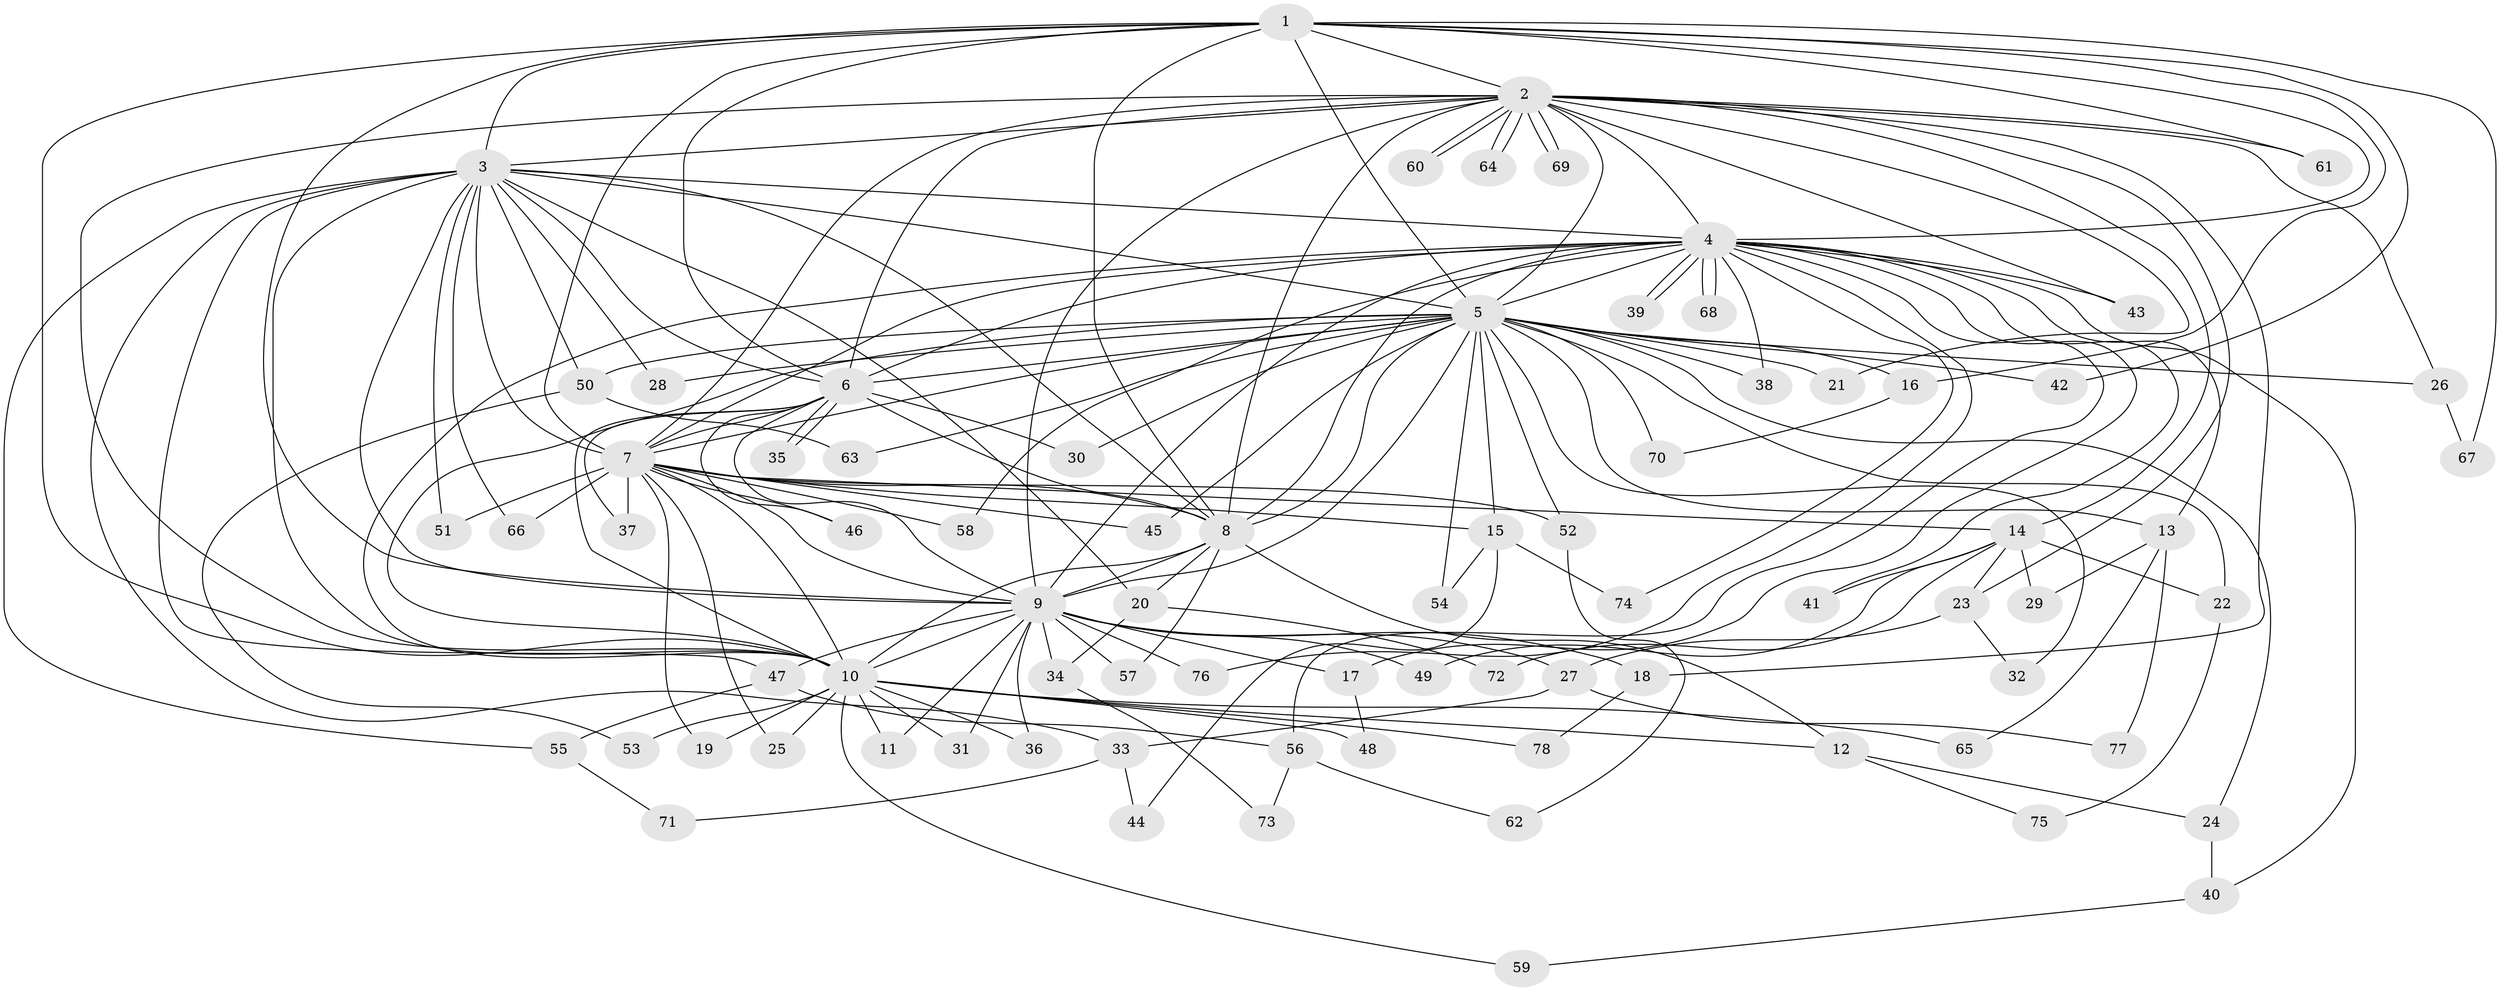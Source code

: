 // coarse degree distribution, {22: 0.017241379310344827, 30: 0.017241379310344827, 15: 0.017241379310344827, 23: 0.017241379310344827, 10: 0.017241379310344827, 9: 0.017241379310344827, 17: 0.017241379310344827, 18: 0.017241379310344827, 2: 0.5517241379310345, 4: 0.1206896551724138, 5: 0.05172413793103448, 8: 0.017241379310344827, 3: 0.06896551724137931, 1: 0.05172413793103448}
// Generated by graph-tools (version 1.1) at 2025/51/02/27/25 19:51:44]
// undirected, 78 vertices, 181 edges
graph export_dot {
graph [start="1"]
  node [color=gray90,style=filled];
  1;
  2;
  3;
  4;
  5;
  6;
  7;
  8;
  9;
  10;
  11;
  12;
  13;
  14;
  15;
  16;
  17;
  18;
  19;
  20;
  21;
  22;
  23;
  24;
  25;
  26;
  27;
  28;
  29;
  30;
  31;
  32;
  33;
  34;
  35;
  36;
  37;
  38;
  39;
  40;
  41;
  42;
  43;
  44;
  45;
  46;
  47;
  48;
  49;
  50;
  51;
  52;
  53;
  54;
  55;
  56;
  57;
  58;
  59;
  60;
  61;
  62;
  63;
  64;
  65;
  66;
  67;
  68;
  69;
  70;
  71;
  72;
  73;
  74;
  75;
  76;
  77;
  78;
  1 -- 2;
  1 -- 3;
  1 -- 4;
  1 -- 5;
  1 -- 6;
  1 -- 7;
  1 -- 8;
  1 -- 9;
  1 -- 10;
  1 -- 16;
  1 -- 42;
  1 -- 61;
  1 -- 67;
  2 -- 3;
  2 -- 4;
  2 -- 5;
  2 -- 6;
  2 -- 7;
  2 -- 8;
  2 -- 9;
  2 -- 10;
  2 -- 14;
  2 -- 18;
  2 -- 21;
  2 -- 23;
  2 -- 26;
  2 -- 43;
  2 -- 60;
  2 -- 60;
  2 -- 61;
  2 -- 64;
  2 -- 64;
  2 -- 69;
  2 -- 69;
  3 -- 4;
  3 -- 5;
  3 -- 6;
  3 -- 7;
  3 -- 8;
  3 -- 9;
  3 -- 10;
  3 -- 20;
  3 -- 28;
  3 -- 33;
  3 -- 47;
  3 -- 50;
  3 -- 51;
  3 -- 55;
  3 -- 66;
  4 -- 5;
  4 -- 6;
  4 -- 7;
  4 -- 8;
  4 -- 9;
  4 -- 10;
  4 -- 13;
  4 -- 17;
  4 -- 38;
  4 -- 39;
  4 -- 39;
  4 -- 40;
  4 -- 41;
  4 -- 43;
  4 -- 56;
  4 -- 58;
  4 -- 68;
  4 -- 68;
  4 -- 74;
  4 -- 76;
  5 -- 6;
  5 -- 7;
  5 -- 8;
  5 -- 9;
  5 -- 10;
  5 -- 13;
  5 -- 15;
  5 -- 16;
  5 -- 21;
  5 -- 22;
  5 -- 24;
  5 -- 26;
  5 -- 28;
  5 -- 30;
  5 -- 32;
  5 -- 38;
  5 -- 42;
  5 -- 45;
  5 -- 50;
  5 -- 52;
  5 -- 54;
  5 -- 63;
  5 -- 70;
  6 -- 7;
  6 -- 8;
  6 -- 9;
  6 -- 10;
  6 -- 30;
  6 -- 35;
  6 -- 35;
  6 -- 37;
  6 -- 46;
  7 -- 8;
  7 -- 9;
  7 -- 10;
  7 -- 14;
  7 -- 15;
  7 -- 19;
  7 -- 25;
  7 -- 37;
  7 -- 45;
  7 -- 46;
  7 -- 51;
  7 -- 52;
  7 -- 58;
  7 -- 66;
  8 -- 9;
  8 -- 10;
  8 -- 12;
  8 -- 20;
  8 -- 57;
  9 -- 10;
  9 -- 11;
  9 -- 17;
  9 -- 18;
  9 -- 27;
  9 -- 31;
  9 -- 34;
  9 -- 36;
  9 -- 47;
  9 -- 49;
  9 -- 57;
  9 -- 76;
  10 -- 11;
  10 -- 12;
  10 -- 19;
  10 -- 25;
  10 -- 31;
  10 -- 36;
  10 -- 48;
  10 -- 53;
  10 -- 59;
  10 -- 65;
  10 -- 78;
  12 -- 24;
  12 -- 75;
  13 -- 29;
  13 -- 65;
  13 -- 77;
  14 -- 22;
  14 -- 23;
  14 -- 29;
  14 -- 41;
  14 -- 49;
  14 -- 72;
  15 -- 44;
  15 -- 54;
  15 -- 74;
  16 -- 70;
  17 -- 48;
  18 -- 78;
  20 -- 34;
  20 -- 72;
  22 -- 75;
  23 -- 27;
  23 -- 32;
  24 -- 40;
  26 -- 67;
  27 -- 33;
  27 -- 77;
  33 -- 44;
  33 -- 71;
  34 -- 73;
  40 -- 59;
  47 -- 55;
  47 -- 56;
  50 -- 53;
  50 -- 63;
  52 -- 62;
  55 -- 71;
  56 -- 62;
  56 -- 73;
}
